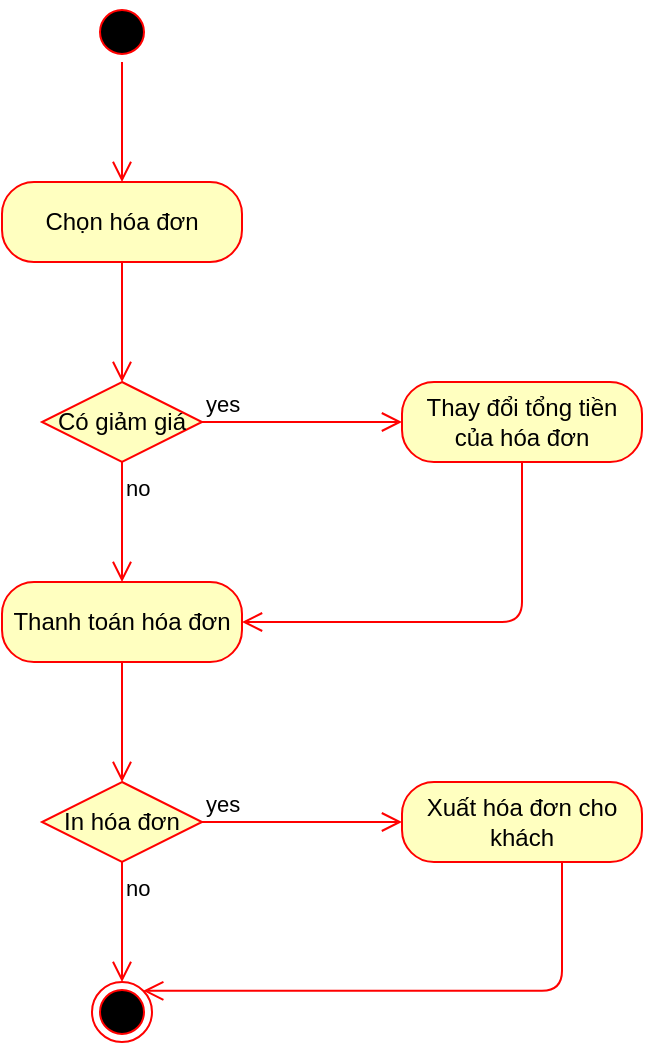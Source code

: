 <mxfile version="12.3.9" type="device" pages="1"><diagram id="DvvvFlrhPfFe0FmHXULX" name="Page-1"><mxGraphModel dx="1221" dy="588" grid="1" gridSize="10" guides="1" tooltips="1" connect="1" arrows="1" fold="1" page="1" pageScale="1" pageWidth="850" pageHeight="1100" math="0" shadow="0"><root><mxCell id="0"/><mxCell id="1" parent="0"/><mxCell id="azcIrymcSSBzyu0_VUiH-2" value="" style="ellipse;html=1;shape=startState;fillColor=#000000;strokeColor=#ff0000;" vertex="1" parent="1"><mxGeometry x="395" y="30" width="30" height="30" as="geometry"/></mxCell><mxCell id="azcIrymcSSBzyu0_VUiH-3" value="" style="edgeStyle=orthogonalEdgeStyle;html=1;verticalAlign=bottom;endArrow=open;endSize=8;strokeColor=#ff0000;" edge="1" source="azcIrymcSSBzyu0_VUiH-2" parent="1"><mxGeometry relative="1" as="geometry"><mxPoint x="410" y="120" as="targetPoint"/></mxGeometry></mxCell><mxCell id="azcIrymcSSBzyu0_VUiH-4" value="Chọn hóa đơn" style="rounded=1;whiteSpace=wrap;html=1;arcSize=40;fontColor=#000000;fillColor=#ffffc0;strokeColor=#ff0000;" vertex="1" parent="1"><mxGeometry x="350" y="120" width="120" height="40" as="geometry"/></mxCell><mxCell id="azcIrymcSSBzyu0_VUiH-5" value="" style="edgeStyle=orthogonalEdgeStyle;html=1;verticalAlign=bottom;endArrow=open;endSize=8;strokeColor=#ff0000;" edge="1" source="azcIrymcSSBzyu0_VUiH-4" parent="1"><mxGeometry relative="1" as="geometry"><mxPoint x="410" y="220" as="targetPoint"/></mxGeometry></mxCell><mxCell id="azcIrymcSSBzyu0_VUiH-12" value="Có giảm giá" style="rhombus;whiteSpace=wrap;html=1;fillColor=#ffffc0;strokeColor=#ff0000;" vertex="1" parent="1"><mxGeometry x="370" y="220" width="80" height="40" as="geometry"/></mxCell><mxCell id="azcIrymcSSBzyu0_VUiH-13" value="yes" style="edgeStyle=orthogonalEdgeStyle;html=1;align=left;verticalAlign=bottom;endArrow=open;endSize=8;strokeColor=#ff0000;" edge="1" source="azcIrymcSSBzyu0_VUiH-12" parent="1"><mxGeometry x="-1" relative="1" as="geometry"><mxPoint x="550" y="240" as="targetPoint"/></mxGeometry></mxCell><mxCell id="azcIrymcSSBzyu0_VUiH-14" value="no" style="edgeStyle=orthogonalEdgeStyle;html=1;align=left;verticalAlign=top;endArrow=open;endSize=8;strokeColor=#ff0000;" edge="1" source="azcIrymcSSBzyu0_VUiH-12" parent="1"><mxGeometry x="-1" relative="1" as="geometry"><mxPoint x="410" y="320" as="targetPoint"/></mxGeometry></mxCell><mxCell id="azcIrymcSSBzyu0_VUiH-15" value="Thanh toán hóa đơn" style="rounded=1;whiteSpace=wrap;html=1;arcSize=40;fontColor=#000000;fillColor=#ffffc0;strokeColor=#ff0000;" vertex="1" parent="1"><mxGeometry x="350" y="320" width="120" height="40" as="geometry"/></mxCell><mxCell id="azcIrymcSSBzyu0_VUiH-16" value="" style="edgeStyle=orthogonalEdgeStyle;html=1;verticalAlign=bottom;endArrow=open;endSize=8;strokeColor=#ff0000;" edge="1" source="azcIrymcSSBzyu0_VUiH-15" parent="1"><mxGeometry relative="1" as="geometry"><mxPoint x="410" y="420" as="targetPoint"/></mxGeometry></mxCell><mxCell id="azcIrymcSSBzyu0_VUiH-17" value="Thay đổi tổng tiền của hóa đơn" style="rounded=1;whiteSpace=wrap;html=1;arcSize=40;fontColor=#000000;fillColor=#ffffc0;strokeColor=#ff0000;" vertex="1" parent="1"><mxGeometry x="550" y="220" width="120" height="40" as="geometry"/></mxCell><mxCell id="azcIrymcSSBzyu0_VUiH-18" value="" style="edgeStyle=orthogonalEdgeStyle;html=1;verticalAlign=bottom;endArrow=open;endSize=8;strokeColor=#ff0000;entryX=1;entryY=0.5;entryDx=0;entryDy=0;" edge="1" source="azcIrymcSSBzyu0_VUiH-17" parent="1" target="azcIrymcSSBzyu0_VUiH-15"><mxGeometry relative="1" as="geometry"><mxPoint x="610" y="320" as="targetPoint"/><Array as="points"><mxPoint x="610" y="340"/></Array></mxGeometry></mxCell><mxCell id="azcIrymcSSBzyu0_VUiH-23" value="In hóa đơn" style="rhombus;whiteSpace=wrap;html=1;fillColor=#ffffc0;strokeColor=#ff0000;" vertex="1" parent="1"><mxGeometry x="370" y="420" width="80" height="40" as="geometry"/></mxCell><mxCell id="azcIrymcSSBzyu0_VUiH-24" value="yes" style="edgeStyle=orthogonalEdgeStyle;html=1;align=left;verticalAlign=bottom;endArrow=open;endSize=8;strokeColor=#ff0000;" edge="1" source="azcIrymcSSBzyu0_VUiH-23" parent="1"><mxGeometry x="-1" relative="1" as="geometry"><mxPoint x="550" y="440" as="targetPoint"/></mxGeometry></mxCell><mxCell id="azcIrymcSSBzyu0_VUiH-25" value="no" style="edgeStyle=orthogonalEdgeStyle;html=1;align=left;verticalAlign=top;endArrow=open;endSize=8;strokeColor=#ff0000;" edge="1" source="azcIrymcSSBzyu0_VUiH-23" parent="1"><mxGeometry x="-1" relative="1" as="geometry"><mxPoint x="410" y="520" as="targetPoint"/></mxGeometry></mxCell><mxCell id="azcIrymcSSBzyu0_VUiH-26" value="Xuất hóa đơn cho khách" style="rounded=1;whiteSpace=wrap;html=1;arcSize=40;fontColor=#000000;fillColor=#ffffc0;strokeColor=#ff0000;" vertex="1" parent="1"><mxGeometry x="550" y="420" width="120" height="40" as="geometry"/></mxCell><mxCell id="azcIrymcSSBzyu0_VUiH-27" value="" style="edgeStyle=orthogonalEdgeStyle;html=1;verticalAlign=bottom;endArrow=open;endSize=8;strokeColor=#ff0000;entryX=1;entryY=0;entryDx=0;entryDy=0;" edge="1" source="azcIrymcSSBzyu0_VUiH-26" parent="1" target="azcIrymcSSBzyu0_VUiH-28"><mxGeometry relative="1" as="geometry"><mxPoint x="610" y="520" as="targetPoint"/><Array as="points"><mxPoint x="630" y="524"/></Array></mxGeometry></mxCell><mxCell id="azcIrymcSSBzyu0_VUiH-28" value="" style="ellipse;html=1;shape=endState;fillColor=#000000;strokeColor=#ff0000;" vertex="1" parent="1"><mxGeometry x="395" y="520" width="30" height="30" as="geometry"/></mxCell></root></mxGraphModel></diagram></mxfile>